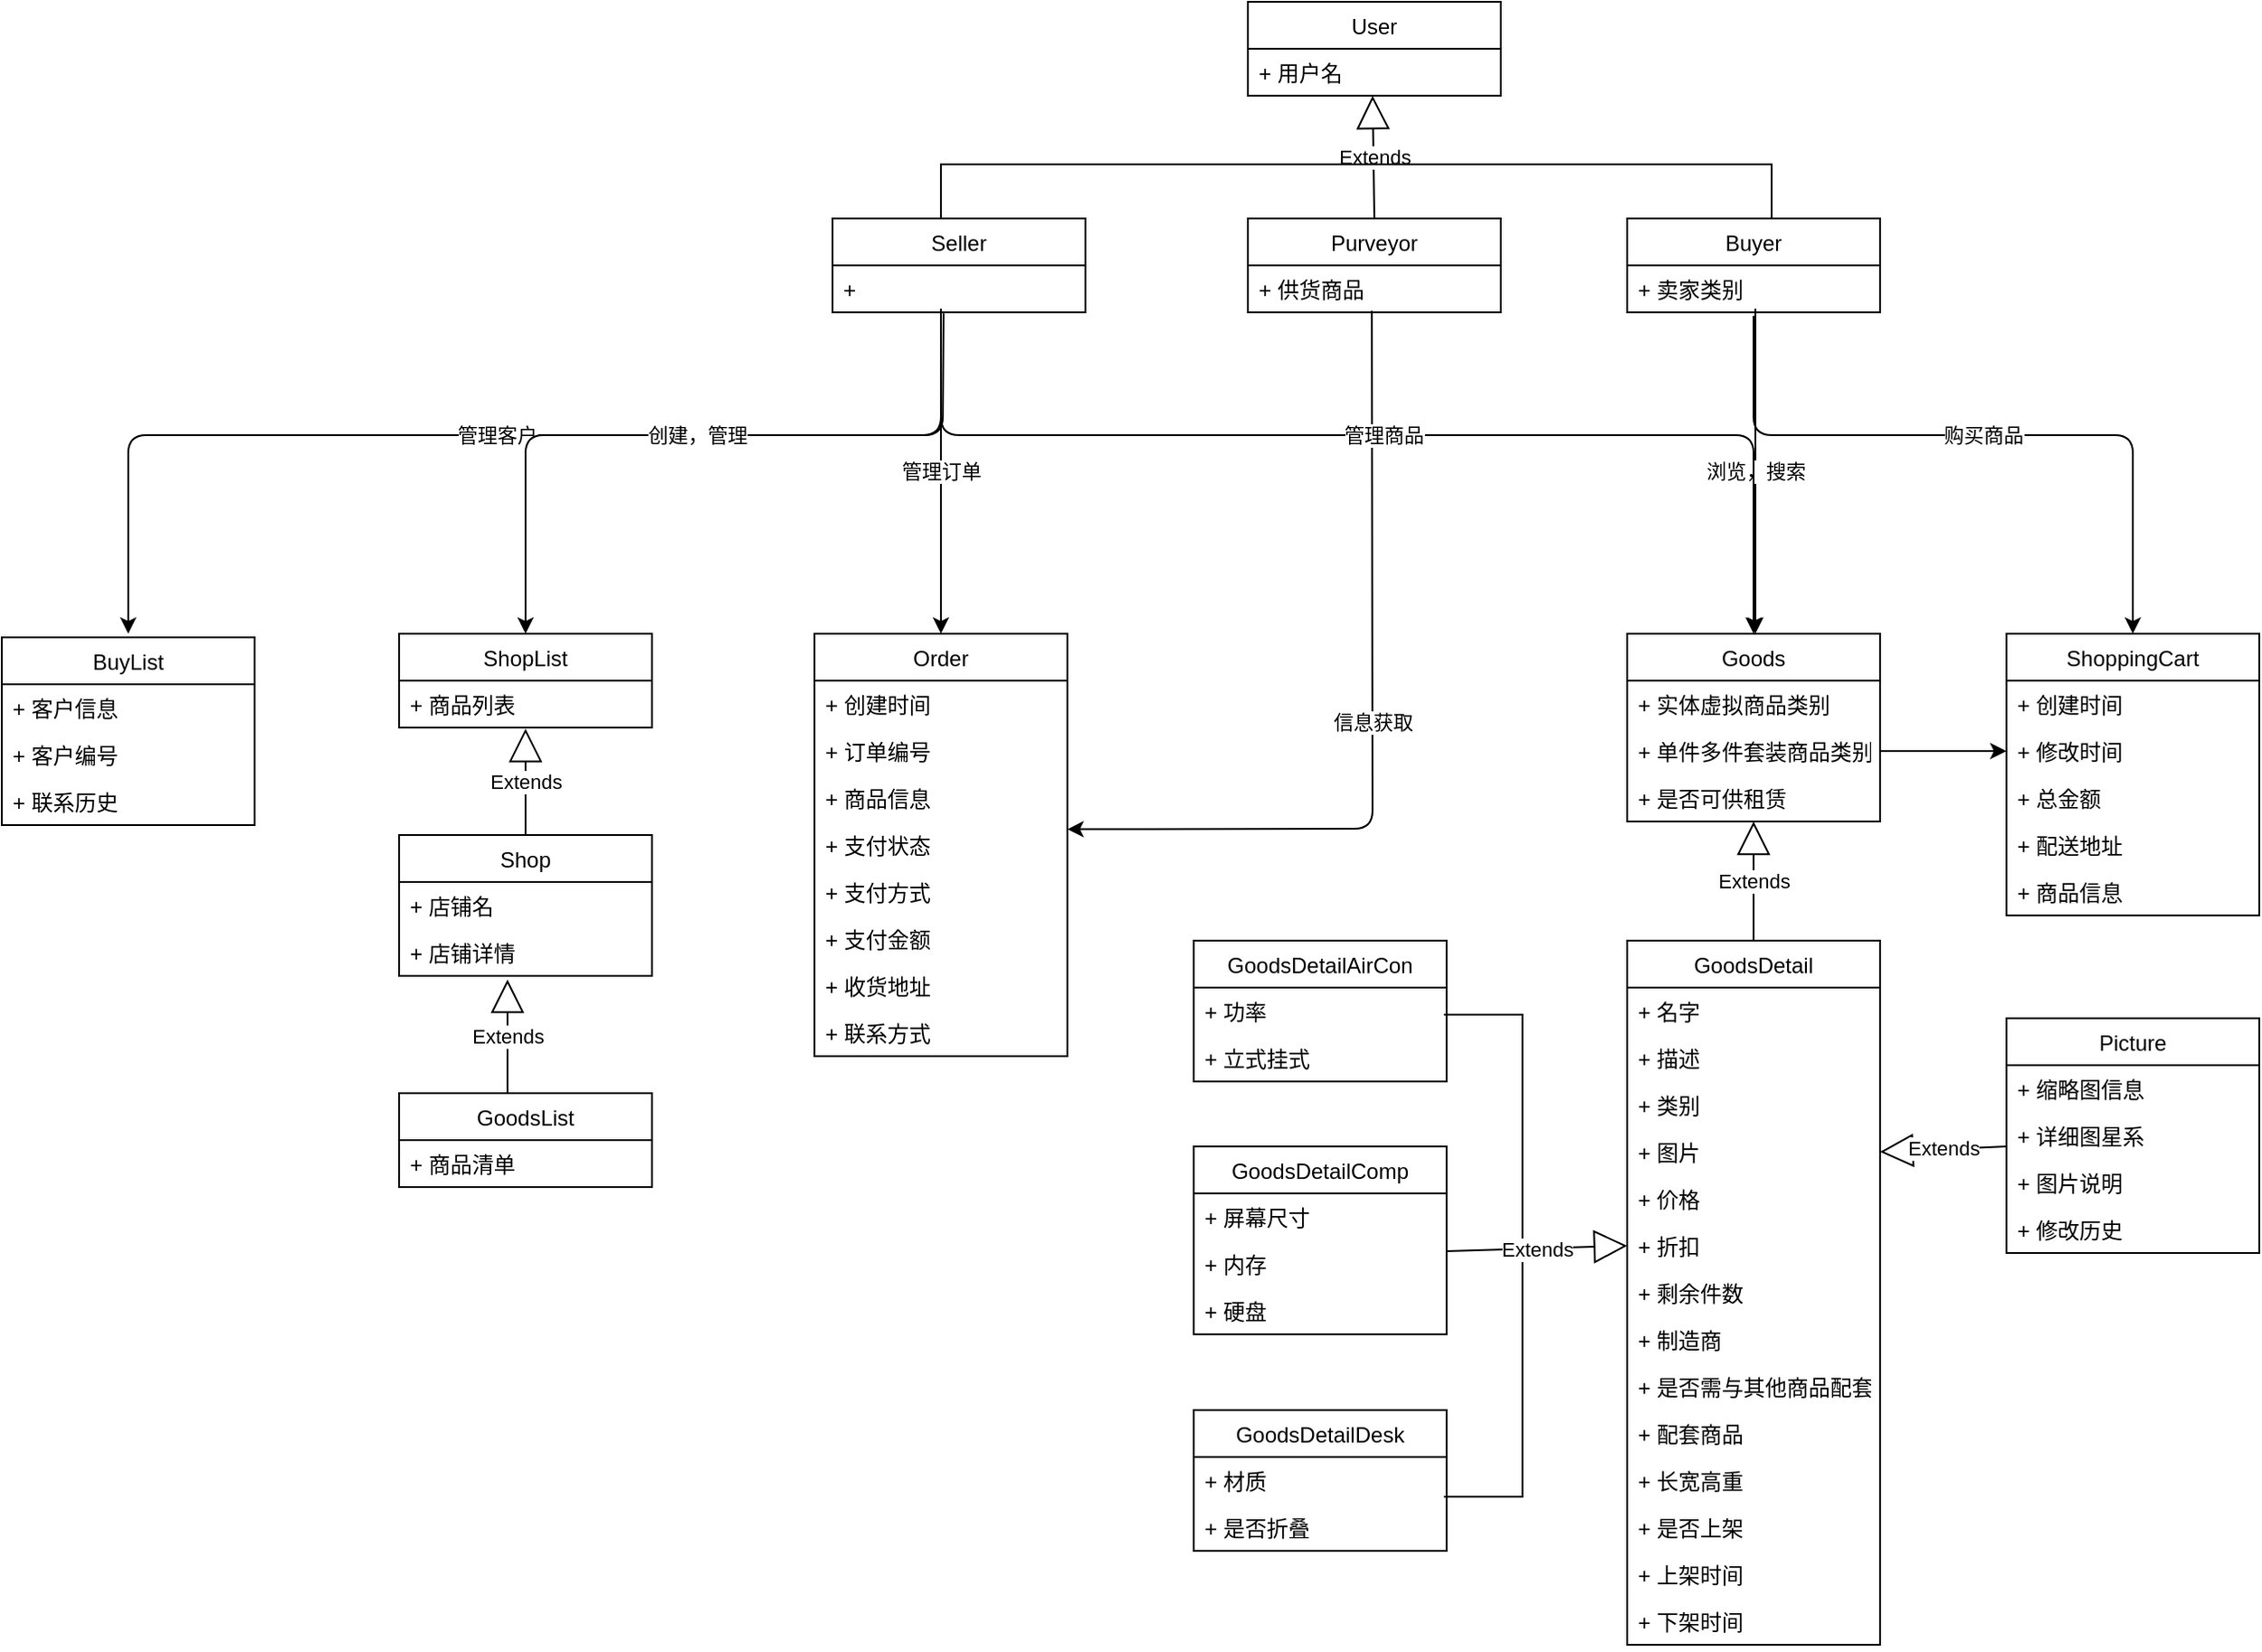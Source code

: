 <mxfile version="13.8.1" type="github">
  <diagram name="Page-1" id="e7e014a7-5840-1c2e-5031-d8a46d1fe8dd">
    <mxGraphModel dx="2520" dy="656" grid="1" gridSize="10" guides="1" tooltips="1" connect="1" arrows="1" fold="1" page="1" pageScale="1" pageWidth="1169" pageHeight="826" background="#ffffff" math="0" shadow="0">
      <root>
        <mxCell id="0" />
        <mxCell id="1" parent="0" />
        <mxCell id="3Bn1OTM1BXKK-3qI_rWQ-162" value="信息获取" style="endArrow=classic;html=1;exitX=0.49;exitY=0.967;exitDx=0;exitDy=0;exitPerimeter=0;entryX=1;entryY=1.165;entryDx=0;entryDy=0;entryPerimeter=0;" edge="1" parent="1" source="3Bn1OTM1BXKK-3qI_rWQ-60" target="3Bn1OTM1BXKK-3qI_rWQ-151">
          <mxGeometry width="50" height="50" relative="1" as="geometry">
            <mxPoint x="330" y="410" as="sourcePoint" />
            <mxPoint x="380" y="360" as="targetPoint" />
            <Array as="points">
              <mxPoint x="359" y="478" />
            </Array>
          </mxGeometry>
        </mxCell>
        <mxCell id="3Bn1OTM1BXKK-3qI_rWQ-175" value="管理客户" style="endArrow=classic;html=1;exitX=0.439;exitY=1.022;exitDx=0;exitDy=0;exitPerimeter=0;" edge="1" parent="1" source="3Bn1OTM1BXKK-3qI_rWQ-58">
          <mxGeometry width="50" height="50" relative="1" as="geometry">
            <mxPoint x="-330" y="290" as="sourcePoint" />
            <mxPoint x="-330" y="370" as="targetPoint" />
            <Array as="points">
              <mxPoint x="121" y="260" />
              <mxPoint x="-330" y="260" />
            </Array>
          </mxGeometry>
        </mxCell>
        <mxCell id="3Bn1OTM1BXKK-3qI_rWQ-121" value="" style="shape=partialRectangle;whiteSpace=wrap;html=1;bottom=1;right=1;left=1;top=0;fillColor=none;routingCenterX=-0.5;rotation=-90;" vertex="1" parent="1">
          <mxGeometry x="287" y="693" width="267" height="43" as="geometry" />
        </mxCell>
        <mxCell id="3Bn1OTM1BXKK-3qI_rWQ-53" value="User" style="swimlane;fontStyle=0;childLayout=stackLayout;horizontal=1;startSize=26;fillColor=none;horizontalStack=0;resizeParent=1;resizeParentMax=0;resizeLast=0;collapsible=1;marginBottom=0;" vertex="1" parent="1">
          <mxGeometry x="290" y="20" width="140" height="52" as="geometry" />
        </mxCell>
        <mxCell id="3Bn1OTM1BXKK-3qI_rWQ-54" value="+ 用户名&#xa;&#xa;" style="text;strokeColor=none;fillColor=none;align=left;verticalAlign=top;spacingLeft=4;spacingRight=4;overflow=hidden;rotatable=0;points=[[0,0.5],[1,0.5]];portConstraint=eastwest;" vertex="1" parent="3Bn1OTM1BXKK-3qI_rWQ-53">
          <mxGeometry y="26" width="140" height="26" as="geometry" />
        </mxCell>
        <mxCell id="3Bn1OTM1BXKK-3qI_rWQ-57" value="Seller" style="swimlane;fontStyle=0;childLayout=stackLayout;horizontal=1;startSize=26;fillColor=none;horizontalStack=0;resizeParent=1;resizeParentMax=0;resizeLast=0;collapsible=1;marginBottom=0;" vertex="1" parent="1">
          <mxGeometry x="60" y="140" width="140" height="52" as="geometry" />
        </mxCell>
        <mxCell id="3Bn1OTM1BXKK-3qI_rWQ-58" value="+ " style="text;strokeColor=none;fillColor=none;align=left;verticalAlign=top;spacingLeft=4;spacingRight=4;overflow=hidden;rotatable=0;points=[[0,0.5],[1,0.5]];portConstraint=eastwest;" vertex="1" parent="3Bn1OTM1BXKK-3qI_rWQ-57">
          <mxGeometry y="26" width="140" height="26" as="geometry" />
        </mxCell>
        <mxCell id="3Bn1OTM1BXKK-3qI_rWQ-59" value="Purveyor" style="swimlane;fontStyle=0;childLayout=stackLayout;horizontal=1;startSize=26;fillColor=none;horizontalStack=0;resizeParent=1;resizeParentMax=0;resizeLast=0;collapsible=1;marginBottom=0;" vertex="1" parent="1">
          <mxGeometry x="290" y="140" width="140" height="52" as="geometry" />
        </mxCell>
        <mxCell id="3Bn1OTM1BXKK-3qI_rWQ-60" value="+ 供货商品&#xa;&#xa;" style="text;strokeColor=none;fillColor=none;align=left;verticalAlign=top;spacingLeft=4;spacingRight=4;overflow=hidden;rotatable=0;points=[[0,0.5],[1,0.5]];portConstraint=eastwest;" vertex="1" parent="3Bn1OTM1BXKK-3qI_rWQ-59">
          <mxGeometry y="26" width="140" height="26" as="geometry" />
        </mxCell>
        <mxCell id="3Bn1OTM1BXKK-3qI_rWQ-61" value="Buyer" style="swimlane;fontStyle=0;childLayout=stackLayout;horizontal=1;startSize=26;fillColor=none;horizontalStack=0;resizeParent=1;resizeParentMax=0;resizeLast=0;collapsible=1;marginBottom=0;" vertex="1" parent="1">
          <mxGeometry x="500" y="140" width="140" height="52" as="geometry" />
        </mxCell>
        <mxCell id="3Bn1OTM1BXKK-3qI_rWQ-62" value="+ 卖家类别&#xa;&#xa;" style="text;strokeColor=none;fillColor=none;align=left;verticalAlign=top;spacingLeft=4;spacingRight=4;overflow=hidden;rotatable=0;points=[[0,0.5],[1,0.5]];portConstraint=eastwest;" vertex="1" parent="3Bn1OTM1BXKK-3qI_rWQ-61">
          <mxGeometry y="26" width="140" height="26" as="geometry" />
        </mxCell>
        <mxCell id="3Bn1OTM1BXKK-3qI_rWQ-95" value="Goods" style="swimlane;fontStyle=0;childLayout=stackLayout;horizontal=1;startSize=26;fillColor=none;horizontalStack=0;resizeParent=1;resizeParentMax=0;resizeLast=0;collapsible=1;marginBottom=0;" vertex="1" parent="1">
          <mxGeometry x="500" y="370" width="140" height="104" as="geometry" />
        </mxCell>
        <mxCell id="3Bn1OTM1BXKK-3qI_rWQ-96" value="+ 实体虚拟商品类别" style="text;strokeColor=none;fillColor=none;align=left;verticalAlign=top;spacingLeft=4;spacingRight=4;overflow=hidden;rotatable=0;points=[[0,0.5],[1,0.5]];portConstraint=eastwest;" vertex="1" parent="3Bn1OTM1BXKK-3qI_rWQ-95">
          <mxGeometry y="26" width="140" height="26" as="geometry" />
        </mxCell>
        <mxCell id="3Bn1OTM1BXKK-3qI_rWQ-97" value="+ 单件多件套装商品类别" style="text;strokeColor=none;fillColor=none;align=left;verticalAlign=top;spacingLeft=4;spacingRight=4;overflow=hidden;rotatable=0;points=[[0,0.5],[1,0.5]];portConstraint=eastwest;" vertex="1" parent="3Bn1OTM1BXKK-3qI_rWQ-95">
          <mxGeometry y="52" width="140" height="26" as="geometry" />
        </mxCell>
        <mxCell id="3Bn1OTM1BXKK-3qI_rWQ-98" value="+ 是否可供租赁" style="text;strokeColor=none;fillColor=none;align=left;verticalAlign=top;spacingLeft=4;spacingRight=4;overflow=hidden;rotatable=0;points=[[0,0.5],[1,0.5]];portConstraint=eastwest;" vertex="1" parent="3Bn1OTM1BXKK-3qI_rWQ-95">
          <mxGeometry y="78" width="140" height="26" as="geometry" />
        </mxCell>
        <mxCell id="3Bn1OTM1BXKK-3qI_rWQ-111" value="ShoppingCart" style="swimlane;fontStyle=0;childLayout=stackLayout;horizontal=1;startSize=26;fillColor=none;horizontalStack=0;resizeParent=1;resizeParentMax=0;resizeLast=0;collapsible=1;marginBottom=0;" vertex="1" parent="1">
          <mxGeometry x="710" y="370" width="140" height="156" as="geometry" />
        </mxCell>
        <mxCell id="3Bn1OTM1BXKK-3qI_rWQ-112" value="+ 创建时间" style="text;strokeColor=none;fillColor=none;align=left;verticalAlign=top;spacingLeft=4;spacingRight=4;overflow=hidden;rotatable=0;points=[[0,0.5],[1,0.5]];portConstraint=eastwest;" vertex="1" parent="3Bn1OTM1BXKK-3qI_rWQ-111">
          <mxGeometry y="26" width="140" height="26" as="geometry" />
        </mxCell>
        <mxCell id="3Bn1OTM1BXKK-3qI_rWQ-113" value="+ 修改时间" style="text;strokeColor=none;fillColor=none;align=left;verticalAlign=top;spacingLeft=4;spacingRight=4;overflow=hidden;rotatable=0;points=[[0,0.5],[1,0.5]];portConstraint=eastwest;" vertex="1" parent="3Bn1OTM1BXKK-3qI_rWQ-111">
          <mxGeometry y="52" width="140" height="26" as="geometry" />
        </mxCell>
        <mxCell id="3Bn1OTM1BXKK-3qI_rWQ-114" value="+ 总金额" style="text;strokeColor=none;fillColor=none;align=left;verticalAlign=top;spacingLeft=4;spacingRight=4;overflow=hidden;rotatable=0;points=[[0,0.5],[1,0.5]];portConstraint=eastwest;" vertex="1" parent="3Bn1OTM1BXKK-3qI_rWQ-111">
          <mxGeometry y="78" width="140" height="26" as="geometry" />
        </mxCell>
        <mxCell id="3Bn1OTM1BXKK-3qI_rWQ-115" value="+ 配送地址" style="text;strokeColor=none;fillColor=none;align=left;verticalAlign=top;spacingLeft=4;spacingRight=4;overflow=hidden;rotatable=0;points=[[0,0.5],[1,0.5]];portConstraint=eastwest;" vertex="1" parent="3Bn1OTM1BXKK-3qI_rWQ-111">
          <mxGeometry y="104" width="140" height="26" as="geometry" />
        </mxCell>
        <mxCell id="3Bn1OTM1BXKK-3qI_rWQ-116" value="+ 商品信息" style="text;strokeColor=none;fillColor=none;align=left;verticalAlign=top;spacingLeft=4;spacingRight=4;overflow=hidden;rotatable=0;points=[[0,0.5],[1,0.5]];portConstraint=eastwest;" vertex="1" parent="3Bn1OTM1BXKK-3qI_rWQ-111">
          <mxGeometry y="130" width="140" height="26" as="geometry" />
        </mxCell>
        <mxCell id="3Bn1OTM1BXKK-3qI_rWQ-117" value="Extends" style="endArrow=block;endSize=16;endFill=0;html=1;entryX=0.493;entryY=1;entryDx=0;entryDy=0;entryPerimeter=0;exitX=0.5;exitY=0;exitDx=0;exitDy=0;" edge="1" parent="1" source="3Bn1OTM1BXKK-3qI_rWQ-59" target="3Bn1OTM1BXKK-3qI_rWQ-54">
          <mxGeometry width="160" relative="1" as="geometry">
            <mxPoint x="290" y="100" as="sourcePoint" />
            <mxPoint x="450" y="100" as="targetPoint" />
          </mxGeometry>
        </mxCell>
        <mxCell id="3Bn1OTM1BXKK-3qI_rWQ-118" value="" style="shape=partialRectangle;whiteSpace=wrap;html=1;bottom=1;right=1;left=1;top=0;fillColor=none;routingCenterX=-0.5;rotation=-180;" vertex="1" parent="1">
          <mxGeometry x="120" y="110" width="460" height="30" as="geometry" />
        </mxCell>
        <mxCell id="3Bn1OTM1BXKK-3qI_rWQ-119" value="Extends" style="endArrow=block;endSize=16;endFill=0;html=1;exitX=0.5;exitY=0;exitDx=0;exitDy=0;" edge="1" parent="1" source="3Bn1OTM1BXKK-3qI_rWQ-72" target="3Bn1OTM1BXKK-3qI_rWQ-98">
          <mxGeometry width="160" relative="1" as="geometry">
            <mxPoint x="370" y="150" as="sourcePoint" />
            <mxPoint x="369.02" y="82" as="targetPoint" />
          </mxGeometry>
        </mxCell>
        <mxCell id="3Bn1OTM1BXKK-3qI_rWQ-120" value="Extends" style="endArrow=block;endSize=16;endFill=0;html=1;entryX=0;entryY=0.5;entryDx=0;entryDy=0;exitX=1;exitY=0.231;exitDx=0;exitDy=0;exitPerimeter=0;" edge="1" parent="1" source="3Bn1OTM1BXKK-3qI_rWQ-105" target="3Bn1OTM1BXKK-3qI_rWQ-84">
          <mxGeometry width="160" relative="1" as="geometry">
            <mxPoint x="210" y="535.5" as="sourcePoint" />
            <mxPoint x="280" y="535.5" as="targetPoint" />
          </mxGeometry>
        </mxCell>
        <mxCell id="3Bn1OTM1BXKK-3qI_rWQ-123" value="" style="endArrow=classic;html=1;exitX=1;exitY=0.5;exitDx=0;exitDy=0;entryX=0;entryY=0.5;entryDx=0;entryDy=0;" edge="1" parent="1" source="3Bn1OTM1BXKK-3qI_rWQ-97" target="3Bn1OTM1BXKK-3qI_rWQ-113">
          <mxGeometry width="50" height="50" relative="1" as="geometry">
            <mxPoint x="650" y="450" as="sourcePoint" />
            <mxPoint x="700" y="400" as="targetPoint" />
          </mxGeometry>
        </mxCell>
        <mxCell id="3Bn1OTM1BXKK-3qI_rWQ-125" value="购买商品" style="endArrow=classic;html=1;entryX=0.5;entryY=0;entryDx=0;entryDy=0;" edge="1" parent="1" target="3Bn1OTM1BXKK-3qI_rWQ-111">
          <mxGeometry width="50" height="50" relative="1" as="geometry">
            <mxPoint x="570" y="194" as="sourcePoint" />
            <mxPoint x="720" y="445" as="targetPoint" />
            <Array as="points">
              <mxPoint x="570" y="260" />
              <mxPoint x="780" y="260" />
            </Array>
          </mxGeometry>
        </mxCell>
        <mxCell id="3Bn1OTM1BXKK-3qI_rWQ-126" value="浏览，搜索" style="endArrow=classic;html=1;" edge="1" parent="1">
          <mxGeometry width="50" height="50" relative="1" as="geometry">
            <mxPoint x="571" y="190" as="sourcePoint" />
            <mxPoint x="571" y="370" as="targetPoint" />
          </mxGeometry>
        </mxCell>
        <mxCell id="3Bn1OTM1BXKK-3qI_rWQ-127" value="管理商品" style="endArrow=classic;html=1;" edge="1" parent="1" target="3Bn1OTM1BXKK-3qI_rWQ-95">
          <mxGeometry width="50" height="50" relative="1" as="geometry">
            <mxPoint x="120" y="190" as="sourcePoint" />
            <mxPoint x="220" y="240" as="targetPoint" />
            <Array as="points">
              <mxPoint x="120" y="260" />
              <mxPoint x="570" y="260" />
            </Array>
          </mxGeometry>
        </mxCell>
        <mxCell id="3Bn1OTM1BXKK-3qI_rWQ-132" value="创建，管理" style="endArrow=classic;html=1;entryX=0.5;entryY=0;entryDx=0;entryDy=0;" edge="1" parent="1" target="3Bn1OTM1BXKK-3qI_rWQ-163">
          <mxGeometry width="50" height="50" relative="1" as="geometry">
            <mxPoint x="120" y="190" as="sourcePoint" />
            <mxPoint x="-70" y="220" as="targetPoint" />
            <Array as="points">
              <mxPoint x="120" y="260" />
              <mxPoint x="-110" y="260" />
            </Array>
          </mxGeometry>
        </mxCell>
        <mxCell id="3Bn1OTM1BXKK-3qI_rWQ-138" value="Extends" style="endArrow=block;endSize=16;endFill=0;html=1;" edge="1" parent="1">
          <mxGeometry width="160" relative="1" as="geometry">
            <mxPoint x="-120" y="624.5" as="sourcePoint" />
            <mxPoint x="-120" y="561.5" as="targetPoint" />
          </mxGeometry>
        </mxCell>
        <mxCell id="3Bn1OTM1BXKK-3qI_rWQ-72" value="GoodsDetail" style="swimlane;fontStyle=0;childLayout=stackLayout;horizontal=1;startSize=26;fillColor=none;horizontalStack=0;resizeParent=1;resizeParentMax=0;resizeLast=0;collapsible=1;marginBottom=0;" vertex="1" parent="1">
          <mxGeometry x="500" y="540" width="140" height="390" as="geometry" />
        </mxCell>
        <mxCell id="3Bn1OTM1BXKK-3qI_rWQ-73" value="+ 名字" style="text;strokeColor=none;fillColor=none;align=left;verticalAlign=top;spacingLeft=4;spacingRight=4;overflow=hidden;rotatable=0;points=[[0,0.5],[1,0.5]];portConstraint=eastwest;" vertex="1" parent="3Bn1OTM1BXKK-3qI_rWQ-72">
          <mxGeometry y="26" width="140" height="26" as="geometry" />
        </mxCell>
        <mxCell id="3Bn1OTM1BXKK-3qI_rWQ-74" value="+ 描述" style="text;strokeColor=none;fillColor=none;align=left;verticalAlign=top;spacingLeft=4;spacingRight=4;overflow=hidden;rotatable=0;points=[[0,0.5],[1,0.5]];portConstraint=eastwest;" vertex="1" parent="3Bn1OTM1BXKK-3qI_rWQ-72">
          <mxGeometry y="52" width="140" height="26" as="geometry" />
        </mxCell>
        <mxCell id="3Bn1OTM1BXKK-3qI_rWQ-75" value="+ 类别" style="text;strokeColor=none;fillColor=none;align=left;verticalAlign=top;spacingLeft=4;spacingRight=4;overflow=hidden;rotatable=0;points=[[0,0.5],[1,0.5]];portConstraint=eastwest;" vertex="1" parent="3Bn1OTM1BXKK-3qI_rWQ-72">
          <mxGeometry y="78" width="140" height="26" as="geometry" />
        </mxCell>
        <mxCell id="3Bn1OTM1BXKK-3qI_rWQ-82" value="+ 图片" style="text;strokeColor=none;fillColor=none;align=left;verticalAlign=top;spacingLeft=4;spacingRight=4;overflow=hidden;rotatable=0;points=[[0,0.5],[1,0.5]];portConstraint=eastwest;" vertex="1" parent="3Bn1OTM1BXKK-3qI_rWQ-72">
          <mxGeometry y="104" width="140" height="26" as="geometry" />
        </mxCell>
        <mxCell id="3Bn1OTM1BXKK-3qI_rWQ-83" value="+ 价格" style="text;strokeColor=none;fillColor=none;align=left;verticalAlign=top;spacingLeft=4;spacingRight=4;overflow=hidden;rotatable=0;points=[[0,0.5],[1,0.5]];portConstraint=eastwest;" vertex="1" parent="3Bn1OTM1BXKK-3qI_rWQ-72">
          <mxGeometry y="130" width="140" height="26" as="geometry" />
        </mxCell>
        <mxCell id="3Bn1OTM1BXKK-3qI_rWQ-84" value="+ 折扣" style="text;strokeColor=none;fillColor=none;align=left;verticalAlign=top;spacingLeft=4;spacingRight=4;overflow=hidden;rotatable=0;points=[[0,0.5],[1,0.5]];portConstraint=eastwest;" vertex="1" parent="3Bn1OTM1BXKK-3qI_rWQ-72">
          <mxGeometry y="156" width="140" height="26" as="geometry" />
        </mxCell>
        <mxCell id="3Bn1OTM1BXKK-3qI_rWQ-87" value="+ 剩余件数" style="text;strokeColor=none;fillColor=none;align=left;verticalAlign=top;spacingLeft=4;spacingRight=4;overflow=hidden;rotatable=0;points=[[0,0.5],[1,0.5]];portConstraint=eastwest;" vertex="1" parent="3Bn1OTM1BXKK-3qI_rWQ-72">
          <mxGeometry y="182" width="140" height="26" as="geometry" />
        </mxCell>
        <mxCell id="3Bn1OTM1BXKK-3qI_rWQ-88" value="+ 制造商" style="text;strokeColor=none;fillColor=none;align=left;verticalAlign=top;spacingLeft=4;spacingRight=4;overflow=hidden;rotatable=0;points=[[0,0.5],[1,0.5]];portConstraint=eastwest;" vertex="1" parent="3Bn1OTM1BXKK-3qI_rWQ-72">
          <mxGeometry y="208" width="140" height="26" as="geometry" />
        </mxCell>
        <mxCell id="3Bn1OTM1BXKK-3qI_rWQ-89" value="+ 是否需与其他商品配套" style="text;strokeColor=none;fillColor=none;align=left;verticalAlign=top;spacingLeft=4;spacingRight=4;overflow=hidden;rotatable=0;points=[[0,0.5],[1,0.5]];portConstraint=eastwest;" vertex="1" parent="3Bn1OTM1BXKK-3qI_rWQ-72">
          <mxGeometry y="234" width="140" height="26" as="geometry" />
        </mxCell>
        <mxCell id="3Bn1OTM1BXKK-3qI_rWQ-90" value="+ 配套商品" style="text;strokeColor=none;fillColor=none;align=left;verticalAlign=top;spacingLeft=4;spacingRight=4;overflow=hidden;rotatable=0;points=[[0,0.5],[1,0.5]];portConstraint=eastwest;" vertex="1" parent="3Bn1OTM1BXKK-3qI_rWQ-72">
          <mxGeometry y="260" width="140" height="26" as="geometry" />
        </mxCell>
        <mxCell id="3Bn1OTM1BXKK-3qI_rWQ-91" value="+ 长宽高重" style="text;strokeColor=none;fillColor=none;align=left;verticalAlign=top;spacingLeft=4;spacingRight=4;overflow=hidden;rotatable=0;points=[[0,0.5],[1,0.5]];portConstraint=eastwest;" vertex="1" parent="3Bn1OTM1BXKK-3qI_rWQ-72">
          <mxGeometry y="286" width="140" height="26" as="geometry" />
        </mxCell>
        <mxCell id="3Bn1OTM1BXKK-3qI_rWQ-92" value="+ 是否上架" style="text;strokeColor=none;fillColor=none;align=left;verticalAlign=top;spacingLeft=4;spacingRight=4;overflow=hidden;rotatable=0;points=[[0,0.5],[1,0.5]];portConstraint=eastwest;" vertex="1" parent="3Bn1OTM1BXKK-3qI_rWQ-72">
          <mxGeometry y="312" width="140" height="26" as="geometry" />
        </mxCell>
        <mxCell id="3Bn1OTM1BXKK-3qI_rWQ-93" value="+ 上架时间" style="text;strokeColor=none;fillColor=none;align=left;verticalAlign=top;spacingLeft=4;spacingRight=4;overflow=hidden;rotatable=0;points=[[0,0.5],[1,0.5]];portConstraint=eastwest;" vertex="1" parent="3Bn1OTM1BXKK-3qI_rWQ-72">
          <mxGeometry y="338" width="140" height="26" as="geometry" />
        </mxCell>
        <mxCell id="3Bn1OTM1BXKK-3qI_rWQ-94" value="+ 下架时间" style="text;strokeColor=none;fillColor=none;align=left;verticalAlign=top;spacingLeft=4;spacingRight=4;overflow=hidden;rotatable=0;points=[[0,0.5],[1,0.5]];portConstraint=eastwest;" vertex="1" parent="3Bn1OTM1BXKK-3qI_rWQ-72">
          <mxGeometry y="364" width="140" height="26" as="geometry" />
        </mxCell>
        <mxCell id="3Bn1OTM1BXKK-3qI_rWQ-99" value="GoodsDetailAirCon" style="swimlane;fontStyle=0;childLayout=stackLayout;horizontal=1;startSize=26;fillColor=none;horizontalStack=0;resizeParent=1;resizeParentMax=0;resizeLast=0;collapsible=1;marginBottom=0;" vertex="1" parent="1">
          <mxGeometry x="260" y="540" width="140" height="78" as="geometry" />
        </mxCell>
        <mxCell id="3Bn1OTM1BXKK-3qI_rWQ-100" value="+ 功率" style="text;strokeColor=none;fillColor=none;align=left;verticalAlign=top;spacingLeft=4;spacingRight=4;overflow=hidden;rotatable=0;points=[[0,0.5],[1,0.5]];portConstraint=eastwest;" vertex="1" parent="3Bn1OTM1BXKK-3qI_rWQ-99">
          <mxGeometry y="26" width="140" height="26" as="geometry" />
        </mxCell>
        <mxCell id="3Bn1OTM1BXKK-3qI_rWQ-101" value="+ 立式挂式" style="text;strokeColor=none;fillColor=none;align=left;verticalAlign=top;spacingLeft=4;spacingRight=4;overflow=hidden;rotatable=0;points=[[0,0.5],[1,0.5]];portConstraint=eastwest;" vertex="1" parent="3Bn1OTM1BXKK-3qI_rWQ-99">
          <mxGeometry y="52" width="140" height="26" as="geometry" />
        </mxCell>
        <mxCell id="3Bn1OTM1BXKK-3qI_rWQ-103" value="GoodsDetailComp" style="swimlane;fontStyle=0;childLayout=stackLayout;horizontal=1;startSize=26;fillColor=none;horizontalStack=0;resizeParent=1;resizeParentMax=0;resizeLast=0;collapsible=1;marginBottom=0;" vertex="1" parent="1">
          <mxGeometry x="260" y="654" width="140" height="104" as="geometry" />
        </mxCell>
        <mxCell id="3Bn1OTM1BXKK-3qI_rWQ-104" value="+ 屏幕尺寸" style="text;strokeColor=none;fillColor=none;align=left;verticalAlign=top;spacingLeft=4;spacingRight=4;overflow=hidden;rotatable=0;points=[[0,0.5],[1,0.5]];portConstraint=eastwest;" vertex="1" parent="3Bn1OTM1BXKK-3qI_rWQ-103">
          <mxGeometry y="26" width="140" height="26" as="geometry" />
        </mxCell>
        <mxCell id="3Bn1OTM1BXKK-3qI_rWQ-105" value="+ 内存" style="text;strokeColor=none;fillColor=none;align=left;verticalAlign=top;spacingLeft=4;spacingRight=4;overflow=hidden;rotatable=0;points=[[0,0.5],[1,0.5]];portConstraint=eastwest;" vertex="1" parent="3Bn1OTM1BXKK-3qI_rWQ-103">
          <mxGeometry y="52" width="140" height="26" as="geometry" />
        </mxCell>
        <mxCell id="3Bn1OTM1BXKK-3qI_rWQ-106" value="+ 硬盘" style="text;strokeColor=none;fillColor=none;align=left;verticalAlign=top;spacingLeft=4;spacingRight=4;overflow=hidden;rotatable=0;points=[[0,0.5],[1,0.5]];portConstraint=eastwest;" vertex="1" parent="3Bn1OTM1BXKK-3qI_rWQ-103">
          <mxGeometry y="78" width="140" height="26" as="geometry" />
        </mxCell>
        <mxCell id="3Bn1OTM1BXKK-3qI_rWQ-107" value="GoodsDetailDesk" style="swimlane;fontStyle=0;childLayout=stackLayout;horizontal=1;startSize=26;fillColor=none;horizontalStack=0;resizeParent=1;resizeParentMax=0;resizeLast=0;collapsible=1;marginBottom=0;" vertex="1" parent="1">
          <mxGeometry x="260" y="800" width="140" height="78" as="geometry" />
        </mxCell>
        <mxCell id="3Bn1OTM1BXKK-3qI_rWQ-108" value="+ 材质" style="text;strokeColor=none;fillColor=none;align=left;verticalAlign=top;spacingLeft=4;spacingRight=4;overflow=hidden;rotatable=0;points=[[0,0.5],[1,0.5]];portConstraint=eastwest;" vertex="1" parent="3Bn1OTM1BXKK-3qI_rWQ-107">
          <mxGeometry y="26" width="140" height="26" as="geometry" />
        </mxCell>
        <mxCell id="3Bn1OTM1BXKK-3qI_rWQ-109" value="+ 是否折叠" style="text;strokeColor=none;fillColor=none;align=left;verticalAlign=top;spacingLeft=4;spacingRight=4;overflow=hidden;rotatable=0;points=[[0,0.5],[1,0.5]];portConstraint=eastwest;" vertex="1" parent="3Bn1OTM1BXKK-3qI_rWQ-107">
          <mxGeometry y="52" width="140" height="26" as="geometry" />
        </mxCell>
        <mxCell id="3Bn1OTM1BXKK-3qI_rWQ-141" value="Picture" style="swimlane;fontStyle=0;childLayout=stackLayout;horizontal=1;startSize=26;fillColor=none;horizontalStack=0;resizeParent=1;resizeParentMax=0;resizeLast=0;collapsible=1;marginBottom=0;" vertex="1" parent="1">
          <mxGeometry x="710" y="583" width="140" height="130" as="geometry" />
        </mxCell>
        <mxCell id="3Bn1OTM1BXKK-3qI_rWQ-142" value="+ 缩略图信息" style="text;strokeColor=none;fillColor=none;align=left;verticalAlign=top;spacingLeft=4;spacingRight=4;overflow=hidden;rotatable=0;points=[[0,0.5],[1,0.5]];portConstraint=eastwest;" vertex="1" parent="3Bn1OTM1BXKK-3qI_rWQ-141">
          <mxGeometry y="26" width="140" height="26" as="geometry" />
        </mxCell>
        <mxCell id="3Bn1OTM1BXKK-3qI_rWQ-143" value="+ 详细图星系" style="text;strokeColor=none;fillColor=none;align=left;verticalAlign=top;spacingLeft=4;spacingRight=4;overflow=hidden;rotatable=0;points=[[0,0.5],[1,0.5]];portConstraint=eastwest;" vertex="1" parent="3Bn1OTM1BXKK-3qI_rWQ-141">
          <mxGeometry y="52" width="140" height="26" as="geometry" />
        </mxCell>
        <mxCell id="3Bn1OTM1BXKK-3qI_rWQ-144" value="+ 图片说明" style="text;strokeColor=none;fillColor=none;align=left;verticalAlign=top;spacingLeft=4;spacingRight=4;overflow=hidden;rotatable=0;points=[[0,0.5],[1,0.5]];portConstraint=eastwest;" vertex="1" parent="3Bn1OTM1BXKK-3qI_rWQ-141">
          <mxGeometry y="78" width="140" height="26" as="geometry" />
        </mxCell>
        <mxCell id="3Bn1OTM1BXKK-3qI_rWQ-145" value="+ 修改历史" style="text;strokeColor=none;fillColor=none;align=left;verticalAlign=top;spacingLeft=4;spacingRight=4;overflow=hidden;rotatable=0;points=[[0,0.5],[1,0.5]];portConstraint=eastwest;" vertex="1" parent="3Bn1OTM1BXKK-3qI_rWQ-141">
          <mxGeometry y="104" width="140" height="26" as="geometry" />
        </mxCell>
        <mxCell id="3Bn1OTM1BXKK-3qI_rWQ-146" value="Extends" style="endArrow=block;endSize=16;endFill=0;html=1;entryX=1;entryY=0.5;entryDx=0;entryDy=0;" edge="1" parent="1" target="3Bn1OTM1BXKK-3qI_rWQ-82">
          <mxGeometry width="160" relative="1" as="geometry">
            <mxPoint x="710" y="654" as="sourcePoint" />
            <mxPoint x="740" y="654" as="targetPoint" />
          </mxGeometry>
        </mxCell>
        <mxCell id="3Bn1OTM1BXKK-3qI_rWQ-161" value="管理订单" style="endArrow=classic;html=1;" edge="1" parent="1" target="3Bn1OTM1BXKK-3qI_rWQ-148">
          <mxGeometry width="50" height="50" relative="1" as="geometry">
            <mxPoint x="120" y="190" as="sourcePoint" />
            <mxPoint x="70" y="300" as="targetPoint" />
          </mxGeometry>
        </mxCell>
        <mxCell id="3Bn1OTM1BXKK-3qI_rWQ-148" value="Order" style="swimlane;fontStyle=0;childLayout=stackLayout;horizontal=1;startSize=26;fillColor=none;horizontalStack=0;resizeParent=1;resizeParentMax=0;resizeLast=0;collapsible=1;marginBottom=0;" vertex="1" parent="1">
          <mxGeometry x="50" y="370" width="140" height="234" as="geometry" />
        </mxCell>
        <mxCell id="3Bn1OTM1BXKK-3qI_rWQ-149" value="+ 创建时间" style="text;strokeColor=none;fillColor=none;align=left;verticalAlign=top;spacingLeft=4;spacingRight=4;overflow=hidden;rotatable=0;points=[[0,0.5],[1,0.5]];portConstraint=eastwest;" vertex="1" parent="3Bn1OTM1BXKK-3qI_rWQ-148">
          <mxGeometry y="26" width="140" height="26" as="geometry" />
        </mxCell>
        <mxCell id="3Bn1OTM1BXKK-3qI_rWQ-150" value="+ 订单编号" style="text;strokeColor=none;fillColor=none;align=left;verticalAlign=top;spacingLeft=4;spacingRight=4;overflow=hidden;rotatable=0;points=[[0,0.5],[1,0.5]];portConstraint=eastwest;" vertex="1" parent="3Bn1OTM1BXKK-3qI_rWQ-148">
          <mxGeometry y="52" width="140" height="26" as="geometry" />
        </mxCell>
        <mxCell id="3Bn1OTM1BXKK-3qI_rWQ-151" value="+ 商品信息" style="text;strokeColor=none;fillColor=none;align=left;verticalAlign=top;spacingLeft=4;spacingRight=4;overflow=hidden;rotatable=0;points=[[0,0.5],[1,0.5]];portConstraint=eastwest;" vertex="1" parent="3Bn1OTM1BXKK-3qI_rWQ-148">
          <mxGeometry y="78" width="140" height="26" as="geometry" />
        </mxCell>
        <mxCell id="3Bn1OTM1BXKK-3qI_rWQ-152" value="+ 支付状态" style="text;strokeColor=none;fillColor=none;align=left;verticalAlign=top;spacingLeft=4;spacingRight=4;overflow=hidden;rotatable=0;points=[[0,0.5],[1,0.5]];portConstraint=eastwest;" vertex="1" parent="3Bn1OTM1BXKK-3qI_rWQ-148">
          <mxGeometry y="104" width="140" height="26" as="geometry" />
        </mxCell>
        <mxCell id="3Bn1OTM1BXKK-3qI_rWQ-153" value="+ 支付方式" style="text;strokeColor=none;fillColor=none;align=left;verticalAlign=top;spacingLeft=4;spacingRight=4;overflow=hidden;rotatable=0;points=[[0,0.5],[1,0.5]];portConstraint=eastwest;" vertex="1" parent="3Bn1OTM1BXKK-3qI_rWQ-148">
          <mxGeometry y="130" width="140" height="26" as="geometry" />
        </mxCell>
        <mxCell id="3Bn1OTM1BXKK-3qI_rWQ-154" value="+ 支付金额" style="text;strokeColor=none;fillColor=none;align=left;verticalAlign=top;spacingLeft=4;spacingRight=4;overflow=hidden;rotatable=0;points=[[0,0.5],[1,0.5]];portConstraint=eastwest;" vertex="1" parent="3Bn1OTM1BXKK-3qI_rWQ-148">
          <mxGeometry y="156" width="140" height="26" as="geometry" />
        </mxCell>
        <mxCell id="3Bn1OTM1BXKK-3qI_rWQ-155" value="+ 收货地址" style="text;strokeColor=none;fillColor=none;align=left;verticalAlign=top;spacingLeft=4;spacingRight=4;overflow=hidden;rotatable=0;points=[[0,0.5],[1,0.5]];portConstraint=eastwest;" vertex="1" parent="3Bn1OTM1BXKK-3qI_rWQ-148">
          <mxGeometry y="182" width="140" height="26" as="geometry" />
        </mxCell>
        <mxCell id="3Bn1OTM1BXKK-3qI_rWQ-156" value="+ 联系方式" style="text;strokeColor=none;fillColor=none;align=left;verticalAlign=top;spacingLeft=4;spacingRight=4;overflow=hidden;rotatable=0;points=[[0,0.5],[1,0.5]];portConstraint=eastwest;" vertex="1" parent="3Bn1OTM1BXKK-3qI_rWQ-148">
          <mxGeometry y="208" width="140" height="26" as="geometry" />
        </mxCell>
        <mxCell id="3Bn1OTM1BXKK-3qI_rWQ-163" value="ShopList" style="swimlane;fontStyle=0;childLayout=stackLayout;horizontal=1;startSize=26;fillColor=none;horizontalStack=0;resizeParent=1;resizeParentMax=0;resizeLast=0;collapsible=1;marginBottom=0;" vertex="1" parent="1">
          <mxGeometry x="-180" y="370" width="140" height="52" as="geometry" />
        </mxCell>
        <mxCell id="3Bn1OTM1BXKK-3qI_rWQ-165" value="+ 商品列表" style="text;strokeColor=none;fillColor=none;align=left;verticalAlign=top;spacingLeft=4;spacingRight=4;overflow=hidden;rotatable=0;points=[[0,0.5],[1,0.5]];portConstraint=eastwest;" vertex="1" parent="3Bn1OTM1BXKK-3qI_rWQ-163">
          <mxGeometry y="26" width="140" height="26" as="geometry" />
        </mxCell>
        <mxCell id="3Bn1OTM1BXKK-3qI_rWQ-168" value="Extends" style="endArrow=block;endSize=16;endFill=0;html=1;entryX=0.5;entryY=1.022;entryDx=0;entryDy=0;entryPerimeter=0;" edge="1" parent="1" source="3Bn1OTM1BXKK-3qI_rWQ-128" target="3Bn1OTM1BXKK-3qI_rWQ-165">
          <mxGeometry width="160" relative="1" as="geometry">
            <mxPoint x="-120" y="485" as="sourcePoint" />
            <mxPoint x="-120" y="422" as="targetPoint" />
          </mxGeometry>
        </mxCell>
        <mxCell id="3Bn1OTM1BXKK-3qI_rWQ-128" value="Shop" style="swimlane;fontStyle=0;childLayout=stackLayout;horizontal=1;startSize=26;fillColor=none;horizontalStack=0;resizeParent=1;resizeParentMax=0;resizeLast=0;collapsible=1;marginBottom=0;" vertex="1" parent="1">
          <mxGeometry x="-180" y="481.5" width="140" height="78" as="geometry" />
        </mxCell>
        <mxCell id="3Bn1OTM1BXKK-3qI_rWQ-130" value="+ 店铺名" style="text;strokeColor=none;fillColor=none;align=left;verticalAlign=top;spacingLeft=4;spacingRight=4;overflow=hidden;rotatable=0;points=[[0,0.5],[1,0.5]];portConstraint=eastwest;" vertex="1" parent="3Bn1OTM1BXKK-3qI_rWQ-128">
          <mxGeometry y="26" width="140" height="26" as="geometry" />
        </mxCell>
        <mxCell id="3Bn1OTM1BXKK-3qI_rWQ-131" value="+ 店铺详情" style="text;strokeColor=none;fillColor=none;align=left;verticalAlign=top;spacingLeft=4;spacingRight=4;overflow=hidden;rotatable=0;points=[[0,0.5],[1,0.5]];portConstraint=eastwest;" vertex="1" parent="3Bn1OTM1BXKK-3qI_rWQ-128">
          <mxGeometry y="52" width="140" height="26" as="geometry" />
        </mxCell>
        <mxCell id="3Bn1OTM1BXKK-3qI_rWQ-134" value="GoodsList" style="swimlane;fontStyle=0;childLayout=stackLayout;horizontal=1;startSize=26;fillColor=none;horizontalStack=0;resizeParent=1;resizeParentMax=0;resizeLast=0;collapsible=1;marginBottom=0;" vertex="1" parent="1">
          <mxGeometry x="-180" y="624.5" width="140" height="52" as="geometry" />
        </mxCell>
        <mxCell id="3Bn1OTM1BXKK-3qI_rWQ-135" value="+ 商品清单" style="text;strokeColor=none;fillColor=none;align=left;verticalAlign=top;spacingLeft=4;spacingRight=4;overflow=hidden;rotatable=0;points=[[0,0.5],[1,0.5]];portConstraint=eastwest;" vertex="1" parent="3Bn1OTM1BXKK-3qI_rWQ-134">
          <mxGeometry y="26" width="140" height="26" as="geometry" />
        </mxCell>
        <mxCell id="3Bn1OTM1BXKK-3qI_rWQ-176" value="BuyList" style="swimlane;fontStyle=0;childLayout=stackLayout;horizontal=1;startSize=26;fillColor=none;horizontalStack=0;resizeParent=1;resizeParentMax=0;resizeLast=0;collapsible=1;marginBottom=0;" vertex="1" parent="1">
          <mxGeometry x="-400" y="372" width="140" height="104" as="geometry" />
        </mxCell>
        <mxCell id="3Bn1OTM1BXKK-3qI_rWQ-177" value="+ 客户信息" style="text;strokeColor=none;fillColor=none;align=left;verticalAlign=top;spacingLeft=4;spacingRight=4;overflow=hidden;rotatable=0;points=[[0,0.5],[1,0.5]];portConstraint=eastwest;" vertex="1" parent="3Bn1OTM1BXKK-3qI_rWQ-176">
          <mxGeometry y="26" width="140" height="26" as="geometry" />
        </mxCell>
        <mxCell id="3Bn1OTM1BXKK-3qI_rWQ-179" value="+ 客户编号" style="text;strokeColor=none;fillColor=none;align=left;verticalAlign=top;spacingLeft=4;spacingRight=4;overflow=hidden;rotatable=0;points=[[0,0.5],[1,0.5]];portConstraint=eastwest;" vertex="1" parent="3Bn1OTM1BXKK-3qI_rWQ-176">
          <mxGeometry y="52" width="140" height="26" as="geometry" />
        </mxCell>
        <mxCell id="3Bn1OTM1BXKK-3qI_rWQ-181" value="+ 联系历史" style="text;strokeColor=none;fillColor=none;align=left;verticalAlign=top;spacingLeft=4;spacingRight=4;overflow=hidden;rotatable=0;points=[[0,0.5],[1,0.5]];portConstraint=eastwest;" vertex="1" parent="3Bn1OTM1BXKK-3qI_rWQ-176">
          <mxGeometry y="78" width="140" height="26" as="geometry" />
        </mxCell>
      </root>
    </mxGraphModel>
  </diagram>
</mxfile>
